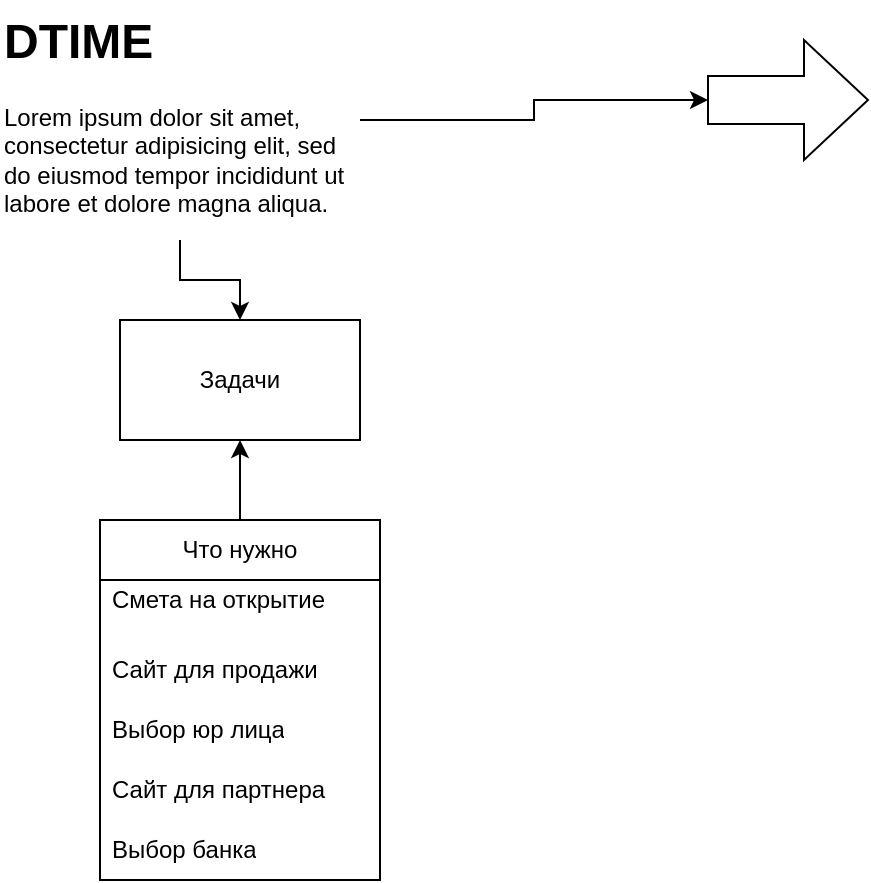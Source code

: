 <mxfile version="24.7.14">
  <diagram name="Страница — 1" id="Az_goGdHPyvC7_xSpMDz">
    <mxGraphModel dx="1088" dy="550" grid="1" gridSize="10" guides="1" tooltips="1" connect="1" arrows="1" fold="1" page="1" pageScale="1" pageWidth="827" pageHeight="1169" math="0" shadow="0">
      <root>
        <mxCell id="0" />
        <mxCell id="1" parent="0" />
        <mxCell id="BLAt_D8JNX50Xe-EIdhG-3" value="" style="edgeStyle=orthogonalEdgeStyle;rounded=0;orthogonalLoop=1;jettySize=auto;html=1;" edge="1" parent="1" source="BLAt_D8JNX50Xe-EIdhG-1" target="BLAt_D8JNX50Xe-EIdhG-2">
          <mxGeometry relative="1" as="geometry" />
        </mxCell>
        <mxCell id="BLAt_D8JNX50Xe-EIdhG-5" value="" style="edgeStyle=orthogonalEdgeStyle;rounded=0;orthogonalLoop=1;jettySize=auto;html=1;" edge="1" parent="1" source="BLAt_D8JNX50Xe-EIdhG-1" target="BLAt_D8JNX50Xe-EIdhG-4">
          <mxGeometry relative="1" as="geometry" />
        </mxCell>
        <mxCell id="BLAt_D8JNX50Xe-EIdhG-1" value="&lt;h1 style=&quot;margin-top: 0px;&quot;&gt;DTIME&lt;/h1&gt;&lt;p&gt;Lorem ipsum dolor sit amet, consectetur adipisicing elit, sed do eiusmod tempor incididunt ut labore et dolore magna aliqua.&lt;/p&gt;" style="text;html=1;whiteSpace=wrap;overflow=hidden;rounded=0;" vertex="1" parent="1">
          <mxGeometry x="20" width="180" height="120" as="geometry" />
        </mxCell>
        <mxCell id="BLAt_D8JNX50Xe-EIdhG-2" value="" style="shape=singleArrow;whiteSpace=wrap;html=1;arrowWidth=0.4;arrowSize=0.4;" vertex="1" parent="1">
          <mxGeometry x="374" y="20" width="80" height="60" as="geometry" />
        </mxCell>
        <mxCell id="BLAt_D8JNX50Xe-EIdhG-4" value="Задачи" style="whiteSpace=wrap;html=1;" vertex="1" parent="1">
          <mxGeometry x="80" y="160" width="120" height="60" as="geometry" />
        </mxCell>
        <mxCell id="BLAt_D8JNX50Xe-EIdhG-14" value="" style="edgeStyle=orthogonalEdgeStyle;rounded=0;orthogonalLoop=1;jettySize=auto;html=1;" edge="1" parent="1" source="BLAt_D8JNX50Xe-EIdhG-10" target="BLAt_D8JNX50Xe-EIdhG-4">
          <mxGeometry relative="1" as="geometry" />
        </mxCell>
        <mxCell id="BLAt_D8JNX50Xe-EIdhG-10" value="Что нужно" style="swimlane;fontStyle=0;childLayout=stackLayout;horizontal=1;startSize=30;horizontalStack=0;resizeParent=1;resizeParentMax=0;resizeLast=0;collapsible=1;marginBottom=0;whiteSpace=wrap;html=1;" vertex="1" parent="1">
          <mxGeometry x="70" y="260" width="140" height="180" as="geometry">
            <mxRectangle x="70" y="260" width="60" height="30" as="alternateBounds" />
          </mxGeometry>
        </mxCell>
        <mxCell id="BLAt_D8JNX50Xe-EIdhG-11" value="Смета на открытие&lt;div&gt;&lt;div&gt;&lt;div&gt;&lt;span style=&quot;white-space: pre;&quot;&gt;&#x9;&lt;/span&gt;&lt;br&gt;&lt;/div&gt;&lt;/div&gt;&lt;/div&gt;" style="text;strokeColor=none;fillColor=none;align=left;verticalAlign=middle;spacingLeft=4;spacingRight=4;overflow=hidden;points=[[0,0.5],[1,0.5]];portConstraint=eastwest;rotatable=0;whiteSpace=wrap;html=1;" vertex="1" parent="BLAt_D8JNX50Xe-EIdhG-10">
          <mxGeometry y="30" width="140" height="30" as="geometry" />
        </mxCell>
        <mxCell id="BLAt_D8JNX50Xe-EIdhG-12" value="Сайт для продажи" style="text;strokeColor=none;fillColor=none;align=left;verticalAlign=middle;spacingLeft=4;spacingRight=4;overflow=hidden;points=[[0,0.5],[1,0.5]];portConstraint=eastwest;rotatable=0;whiteSpace=wrap;html=1;" vertex="1" parent="BLAt_D8JNX50Xe-EIdhG-10">
          <mxGeometry y="60" width="140" height="30" as="geometry" />
        </mxCell>
        <mxCell id="BLAt_D8JNX50Xe-EIdhG-15" value="Выбор юр лица" style="text;strokeColor=none;fillColor=none;align=left;verticalAlign=middle;spacingLeft=4;spacingRight=4;overflow=hidden;points=[[0,0.5],[1,0.5]];portConstraint=eastwest;rotatable=0;whiteSpace=wrap;html=1;" vertex="1" parent="BLAt_D8JNX50Xe-EIdhG-10">
          <mxGeometry y="90" width="140" height="30" as="geometry" />
        </mxCell>
        <mxCell id="BLAt_D8JNX50Xe-EIdhG-13" value="Сайт для партнера" style="text;strokeColor=none;fillColor=none;align=left;verticalAlign=middle;spacingLeft=4;spacingRight=4;overflow=hidden;points=[[0,0.5],[1,0.5]];portConstraint=eastwest;rotatable=0;whiteSpace=wrap;html=1;" vertex="1" parent="BLAt_D8JNX50Xe-EIdhG-10">
          <mxGeometry y="120" width="140" height="30" as="geometry" />
        </mxCell>
        <mxCell id="BLAt_D8JNX50Xe-EIdhG-16" value="Выбор банка" style="text;strokeColor=none;fillColor=none;align=left;verticalAlign=middle;spacingLeft=4;spacingRight=4;overflow=hidden;points=[[0,0.5],[1,0.5]];portConstraint=eastwest;rotatable=0;whiteSpace=wrap;html=1;" vertex="1" parent="BLAt_D8JNX50Xe-EIdhG-10">
          <mxGeometry y="150" width="140" height="30" as="geometry" />
        </mxCell>
      </root>
    </mxGraphModel>
  </diagram>
</mxfile>
